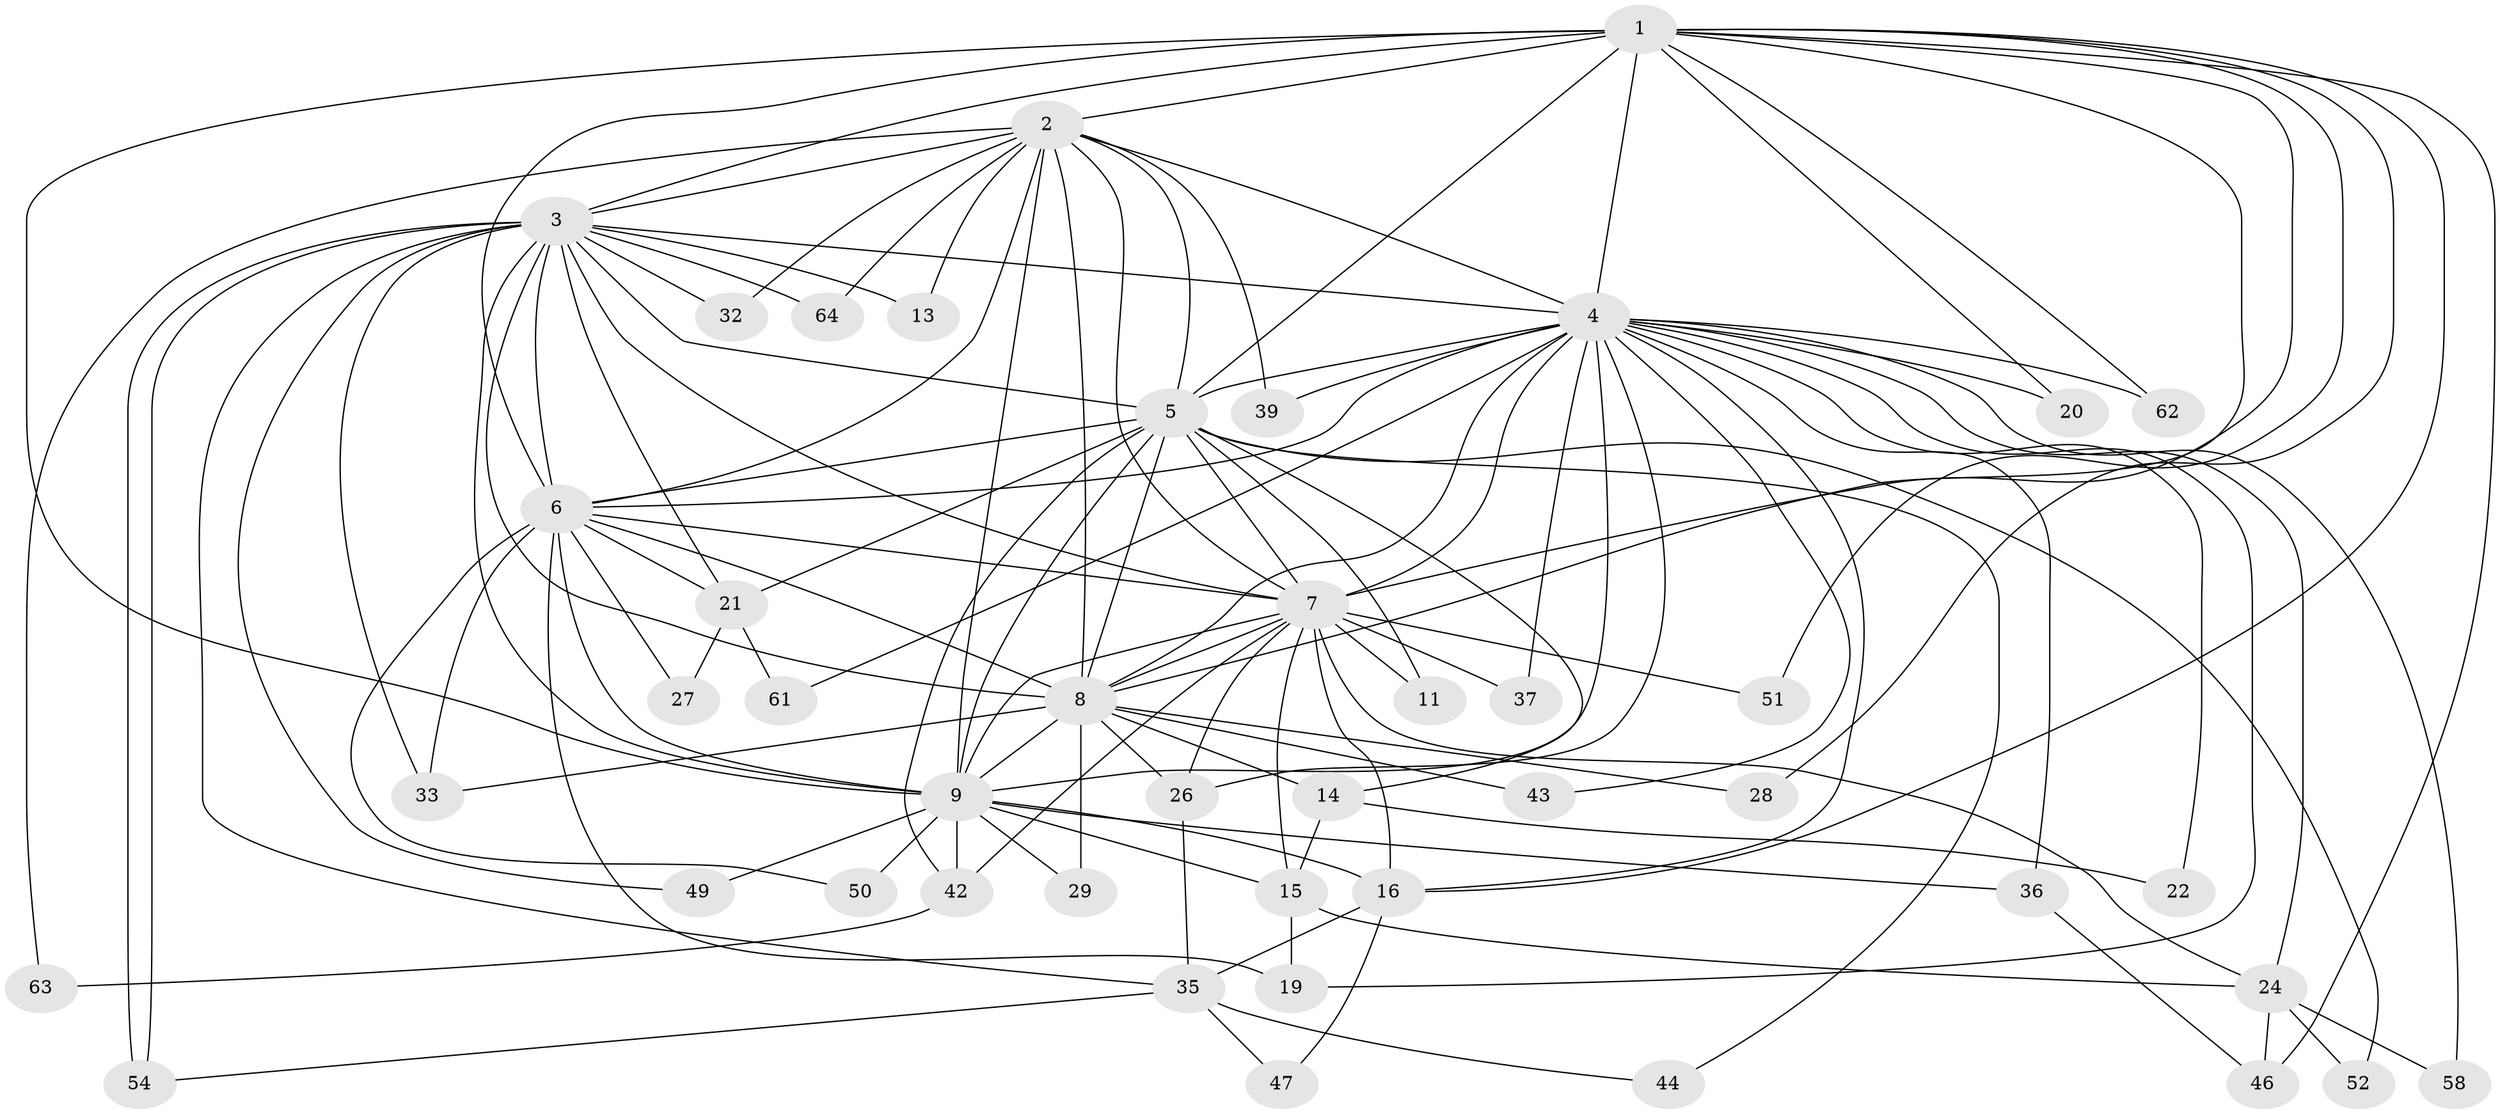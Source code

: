 // original degree distribution, {16: 0.03125, 15: 0.03125, 19: 0.03125, 24: 0.015625, 14: 0.03125, 12: 0.015625, 2: 0.546875, 4: 0.046875, 6: 0.03125, 3: 0.171875, 5: 0.046875}
// Generated by graph-tools (version 1.1) at 2025/11/02/27/25 16:11:08]
// undirected, 44 vertices, 118 edges
graph export_dot {
graph [start="1"]
  node [color=gray90,style=filled];
  1 [super="+30"];
  2 [super="+31"];
  3 [super="+23"];
  4 [super="+18"];
  5 [super="+12"];
  6 [super="+48"];
  7 [super="+41"];
  8 [super="+56"];
  9 [super="+10"];
  11;
  13;
  14 [super="+17"];
  15;
  16 [super="+45"];
  19 [super="+53"];
  20;
  21 [super="+34"];
  22;
  24 [super="+25"];
  26;
  27;
  28;
  29;
  32;
  33 [super="+38"];
  35 [super="+40"];
  36;
  37;
  39;
  42 [super="+55"];
  43;
  44;
  46 [super="+60"];
  47;
  49;
  50 [super="+59"];
  51;
  52;
  54 [super="+57"];
  58;
  61;
  62;
  63;
  64;
  1 -- 2 [weight=2];
  1 -- 3;
  1 -- 4;
  1 -- 5;
  1 -- 6;
  1 -- 7;
  1 -- 8;
  1 -- 9 [weight=2];
  1 -- 20;
  1 -- 28;
  1 -- 46;
  1 -- 51;
  1 -- 62;
  1 -- 16;
  2 -- 3;
  2 -- 4;
  2 -- 5;
  2 -- 6;
  2 -- 7;
  2 -- 8;
  2 -- 9 [weight=2];
  2 -- 13;
  2 -- 32;
  2 -- 39;
  2 -- 63;
  2 -- 64;
  3 -- 4 [weight=2];
  3 -- 5;
  3 -- 6;
  3 -- 7;
  3 -- 8;
  3 -- 9 [weight=2];
  3 -- 13;
  3 -- 21;
  3 -- 32;
  3 -- 33;
  3 -- 49;
  3 -- 54;
  3 -- 54;
  3 -- 64;
  3 -- 35;
  4 -- 5;
  4 -- 6;
  4 -- 7;
  4 -- 8;
  4 -- 9 [weight=2];
  4 -- 16;
  4 -- 19;
  4 -- 20;
  4 -- 22;
  4 -- 24;
  4 -- 26;
  4 -- 37;
  4 -- 39;
  4 -- 43;
  4 -- 58;
  4 -- 61;
  4 -- 62;
  4 -- 36;
  5 -- 6 [weight=2];
  5 -- 7;
  5 -- 8;
  5 -- 9 [weight=2];
  5 -- 11;
  5 -- 14;
  5 -- 21;
  5 -- 44;
  5 -- 52;
  5 -- 42;
  6 -- 7;
  6 -- 8;
  6 -- 9 [weight=2];
  6 -- 27;
  6 -- 33;
  6 -- 21;
  6 -- 50;
  6 -- 19;
  7 -- 8;
  7 -- 9 [weight=2];
  7 -- 11;
  7 -- 15;
  7 -- 16;
  7 -- 24;
  7 -- 26;
  7 -- 37;
  7 -- 42;
  7 -- 51;
  8 -- 9 [weight=2];
  8 -- 14;
  8 -- 28;
  8 -- 29;
  8 -- 33;
  8 -- 43;
  8 -- 26;
  9 -- 49;
  9 -- 50 [weight=2];
  9 -- 36;
  9 -- 42;
  9 -- 15;
  9 -- 29;
  9 -- 16;
  14 -- 22;
  14 -- 15;
  15 -- 19 [weight=2];
  15 -- 24;
  16 -- 35;
  16 -- 47;
  21 -- 27;
  21 -- 61;
  24 -- 52;
  24 -- 58;
  24 -- 46;
  26 -- 35;
  35 -- 44;
  35 -- 47;
  35 -- 54;
  36 -- 46;
  42 -- 63;
}
